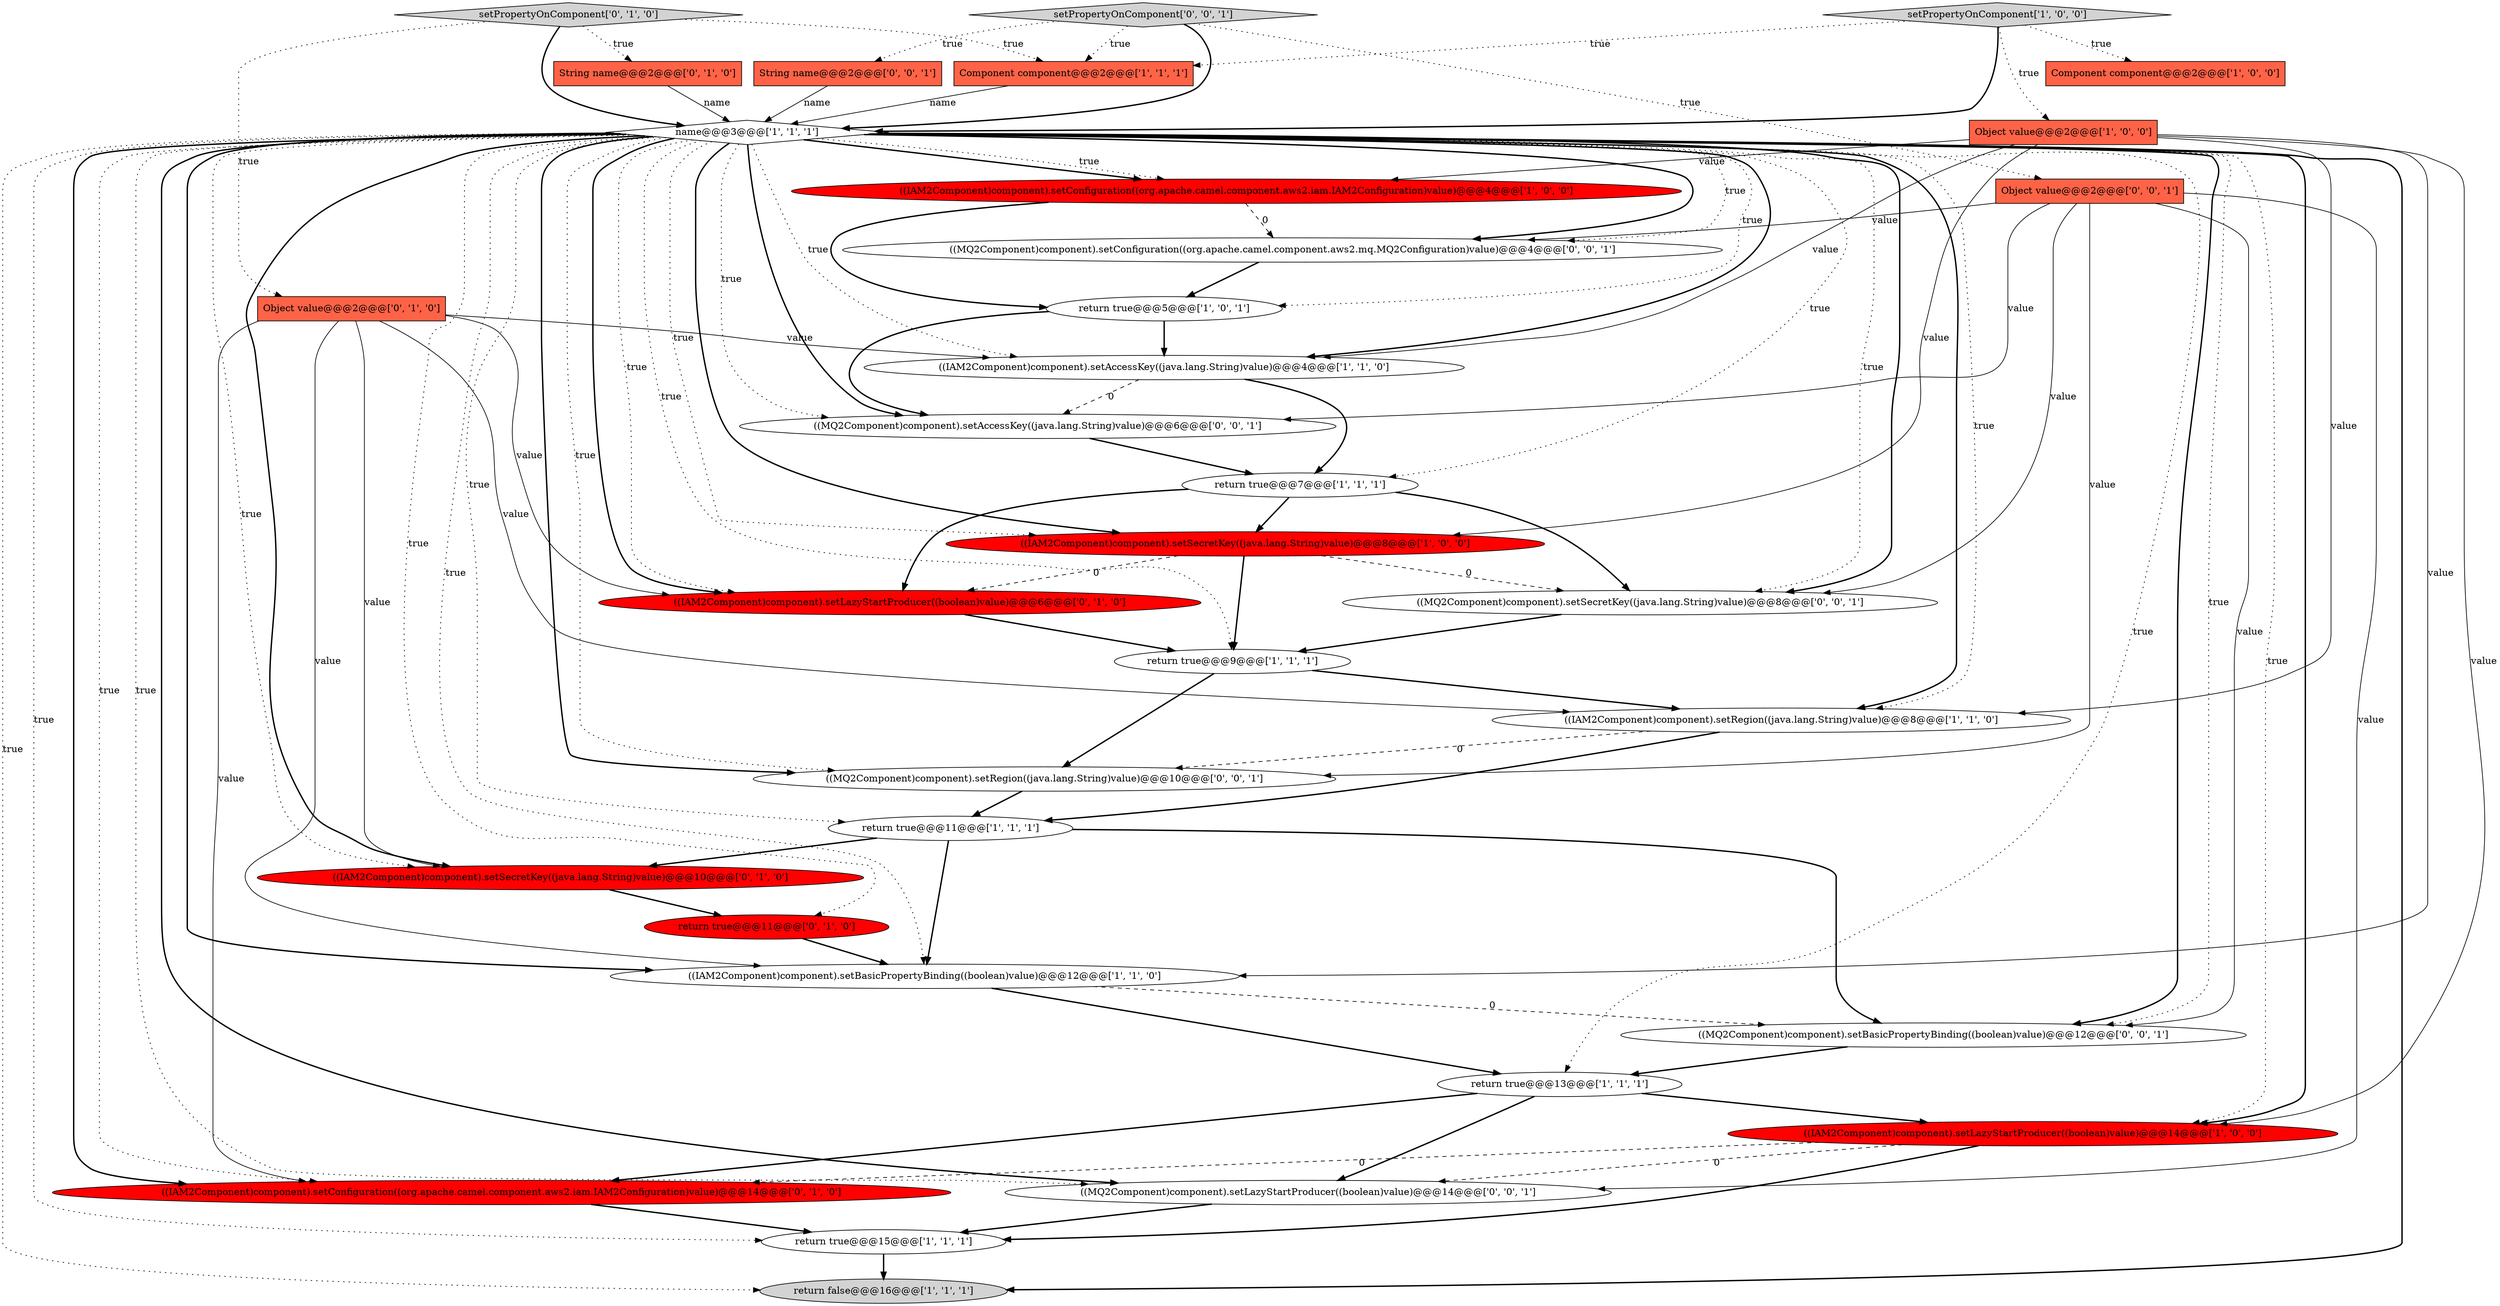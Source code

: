 digraph {
30 [style = filled, label = "((MQ2Component)component).setConfiguration((org.apache.camel.component.aws2.mq.MQ2Configuration)value)@@@4@@@['0', '0', '1']", fillcolor = white, shape = ellipse image = "AAA0AAABBB3BBB"];
22 [style = filled, label = "String name@@@2@@@['0', '1', '0']", fillcolor = tomato, shape = box image = "AAA0AAABBB2BBB"];
18 [style = filled, label = "return true@@@11@@@['0', '1', '0']", fillcolor = red, shape = ellipse image = "AAA1AAABBB2BBB"];
9 [style = filled, label = "name@@@3@@@['1', '1', '1']", fillcolor = white, shape = diamond image = "AAA0AAABBB1BBB"];
21 [style = filled, label = "((IAM2Component)component).setSecretKey((java.lang.String)value)@@@10@@@['0', '1', '0']", fillcolor = red, shape = ellipse image = "AAA1AAABBB2BBB"];
25 [style = filled, label = "Object value@@@2@@@['0', '0', '1']", fillcolor = tomato, shape = box image = "AAA0AAABBB3BBB"];
7 [style = filled, label = "return true@@@9@@@['1', '1', '1']", fillcolor = white, shape = ellipse image = "AAA0AAABBB1BBB"];
13 [style = filled, label = "Component component@@@2@@@['1', '1', '1']", fillcolor = tomato, shape = box image = "AAA0AAABBB1BBB"];
5 [style = filled, label = "Object value@@@2@@@['1', '0', '0']", fillcolor = tomato, shape = box image = "AAA0AAABBB1BBB"];
23 [style = filled, label = "Object value@@@2@@@['0', '1', '0']", fillcolor = tomato, shape = box image = "AAA0AAABBB2BBB"];
4 [style = filled, label = "((IAM2Component)component).setSecretKey((java.lang.String)value)@@@8@@@['1', '0', '0']", fillcolor = red, shape = ellipse image = "AAA1AAABBB1BBB"];
33 [style = filled, label = "((MQ2Component)component).setSecretKey((java.lang.String)value)@@@8@@@['0', '0', '1']", fillcolor = white, shape = ellipse image = "AAA0AAABBB3BBB"];
26 [style = filled, label = "String name@@@2@@@['0', '0', '1']", fillcolor = tomato, shape = box image = "AAA0AAABBB3BBB"];
12 [style = filled, label = "setPropertyOnComponent['1', '0', '0']", fillcolor = lightgray, shape = diamond image = "AAA0AAABBB1BBB"];
15 [style = filled, label = "return true@@@5@@@['1', '0', '1']", fillcolor = white, shape = ellipse image = "AAA0AAABBB1BBB"];
1 [style = filled, label = "((IAM2Component)component).setAccessKey((java.lang.String)value)@@@4@@@['1', '1', '0']", fillcolor = white, shape = ellipse image = "AAA0AAABBB1BBB"];
8 [style = filled, label = "((IAM2Component)component).setBasicPropertyBinding((boolean)value)@@@12@@@['1', '1', '0']", fillcolor = white, shape = ellipse image = "AAA0AAABBB1BBB"];
16 [style = filled, label = "return true@@@7@@@['1', '1', '1']", fillcolor = white, shape = ellipse image = "AAA0AAABBB1BBB"];
3 [style = filled, label = "Component component@@@2@@@['1', '0', '0']", fillcolor = tomato, shape = box image = "AAA0AAABBB1BBB"];
19 [style = filled, label = "((IAM2Component)component).setLazyStartProducer((boolean)value)@@@6@@@['0', '1', '0']", fillcolor = red, shape = ellipse image = "AAA1AAABBB2BBB"];
10 [style = filled, label = "return false@@@16@@@['1', '1', '1']", fillcolor = lightgray, shape = ellipse image = "AAA0AAABBB1BBB"];
27 [style = filled, label = "((MQ2Component)component).setRegion((java.lang.String)value)@@@10@@@['0', '0', '1']", fillcolor = white, shape = ellipse image = "AAA0AAABBB3BBB"];
0 [style = filled, label = "return true@@@11@@@['1', '1', '1']", fillcolor = white, shape = ellipse image = "AAA0AAABBB1BBB"];
6 [style = filled, label = "((IAM2Component)component).setLazyStartProducer((boolean)value)@@@14@@@['1', '0', '0']", fillcolor = red, shape = ellipse image = "AAA1AAABBB1BBB"];
17 [style = filled, label = "((IAM2Component)component).setRegion((java.lang.String)value)@@@8@@@['1', '1', '0']", fillcolor = white, shape = ellipse image = "AAA0AAABBB1BBB"];
11 [style = filled, label = "((IAM2Component)component).setConfiguration((org.apache.camel.component.aws2.iam.IAM2Configuration)value)@@@4@@@['1', '0', '0']", fillcolor = red, shape = ellipse image = "AAA1AAABBB1BBB"];
24 [style = filled, label = "((IAM2Component)component).setConfiguration((org.apache.camel.component.aws2.iam.IAM2Configuration)value)@@@14@@@['0', '1', '0']", fillcolor = red, shape = ellipse image = "AAA1AAABBB2BBB"];
29 [style = filled, label = "((MQ2Component)component).setBasicPropertyBinding((boolean)value)@@@12@@@['0', '0', '1']", fillcolor = white, shape = ellipse image = "AAA0AAABBB3BBB"];
31 [style = filled, label = "((MQ2Component)component).setAccessKey((java.lang.String)value)@@@6@@@['0', '0', '1']", fillcolor = white, shape = ellipse image = "AAA0AAABBB3BBB"];
14 [style = filled, label = "return true@@@15@@@['1', '1', '1']", fillcolor = white, shape = ellipse image = "AAA0AAABBB1BBB"];
2 [style = filled, label = "return true@@@13@@@['1', '1', '1']", fillcolor = white, shape = ellipse image = "AAA0AAABBB1BBB"];
20 [style = filled, label = "setPropertyOnComponent['0', '1', '0']", fillcolor = lightgray, shape = diamond image = "AAA0AAABBB2BBB"];
32 [style = filled, label = "setPropertyOnComponent['0', '0', '1']", fillcolor = lightgray, shape = diamond image = "AAA0AAABBB3BBB"];
28 [style = filled, label = "((MQ2Component)component).setLazyStartProducer((boolean)value)@@@14@@@['0', '0', '1']", fillcolor = white, shape = ellipse image = "AAA0AAABBB3BBB"];
9->11 [style = bold, label=""];
20->9 [style = bold, label=""];
2->6 [style = bold, label=""];
25->28 [style = solid, label="value"];
9->10 [style = bold, label=""];
12->9 [style = bold, label=""];
4->33 [style = dashed, label="0"];
21->18 [style = bold, label=""];
5->1 [style = solid, label="value"];
28->14 [style = bold, label=""];
9->6 [style = bold, label=""];
23->1 [style = solid, label="value"];
32->25 [style = dotted, label="true"];
29->2 [style = bold, label=""];
0->8 [style = bold, label=""];
9->21 [style = bold, label=""];
20->13 [style = dotted, label="true"];
9->15 [style = dotted, label="true"];
32->13 [style = dotted, label="true"];
2->24 [style = bold, label=""];
9->29 [style = bold, label=""];
2->28 [style = bold, label=""];
9->24 [style = bold, label=""];
9->28 [style = dotted, label="true"];
17->27 [style = dashed, label="0"];
33->7 [style = bold, label=""];
12->3 [style = dotted, label="true"];
9->33 [style = dotted, label="true"];
27->0 [style = bold, label=""];
9->33 [style = bold, label=""];
25->31 [style = solid, label="value"];
1->31 [style = dashed, label="0"];
9->31 [style = dotted, label="true"];
14->10 [style = bold, label=""];
9->17 [style = bold, label=""];
0->29 [style = bold, label=""];
5->17 [style = solid, label="value"];
0->21 [style = bold, label=""];
9->21 [style = dotted, label="true"];
16->19 [style = bold, label=""];
9->8 [style = bold, label=""];
9->8 [style = dotted, label="true"];
9->24 [style = dotted, label="true"];
15->31 [style = bold, label=""];
16->33 [style = bold, label=""];
1->16 [style = bold, label=""];
9->4 [style = dotted, label="true"];
25->27 [style = solid, label="value"];
20->22 [style = dotted, label="true"];
25->30 [style = solid, label="value"];
9->1 [style = bold, label=""];
9->10 [style = dotted, label="true"];
30->15 [style = bold, label=""];
5->4 [style = solid, label="value"];
9->0 [style = dotted, label="true"];
7->17 [style = bold, label=""];
9->31 [style = bold, label=""];
9->11 [style = dotted, label="true"];
23->21 [style = solid, label="value"];
23->17 [style = solid, label="value"];
22->9 [style = solid, label="name"];
23->24 [style = solid, label="value"];
26->9 [style = solid, label="name"];
4->7 [style = bold, label=""];
9->27 [style = bold, label=""];
9->28 [style = bold, label=""];
32->9 [style = bold, label=""];
6->28 [style = dashed, label="0"];
12->13 [style = dotted, label="true"];
9->19 [style = dotted, label="true"];
17->0 [style = bold, label=""];
8->2 [style = bold, label=""];
20->23 [style = dotted, label="true"];
9->1 [style = dotted, label="true"];
9->19 [style = bold, label=""];
23->8 [style = solid, label="value"];
4->19 [style = dashed, label="0"];
5->11 [style = solid, label="value"];
18->8 [style = bold, label=""];
9->16 [style = dotted, label="true"];
9->7 [style = dotted, label="true"];
16->4 [style = bold, label=""];
9->30 [style = dotted, label="true"];
8->29 [style = dashed, label="0"];
15->1 [style = bold, label=""];
9->29 [style = dotted, label="true"];
31->16 [style = bold, label=""];
5->8 [style = solid, label="value"];
25->29 [style = solid, label="value"];
9->17 [style = dotted, label="true"];
9->4 [style = bold, label=""];
5->6 [style = solid, label="value"];
9->30 [style = bold, label=""];
9->6 [style = dotted, label="true"];
9->14 [style = dotted, label="true"];
13->9 [style = solid, label="name"];
11->15 [style = bold, label=""];
24->14 [style = bold, label=""];
9->27 [style = dotted, label="true"];
6->14 [style = bold, label=""];
23->19 [style = solid, label="value"];
12->5 [style = dotted, label="true"];
6->24 [style = dashed, label="0"];
9->2 [style = dotted, label="true"];
7->27 [style = bold, label=""];
9->18 [style = dotted, label="true"];
32->26 [style = dotted, label="true"];
11->30 [style = dashed, label="0"];
19->7 [style = bold, label=""];
25->33 [style = solid, label="value"];
}
